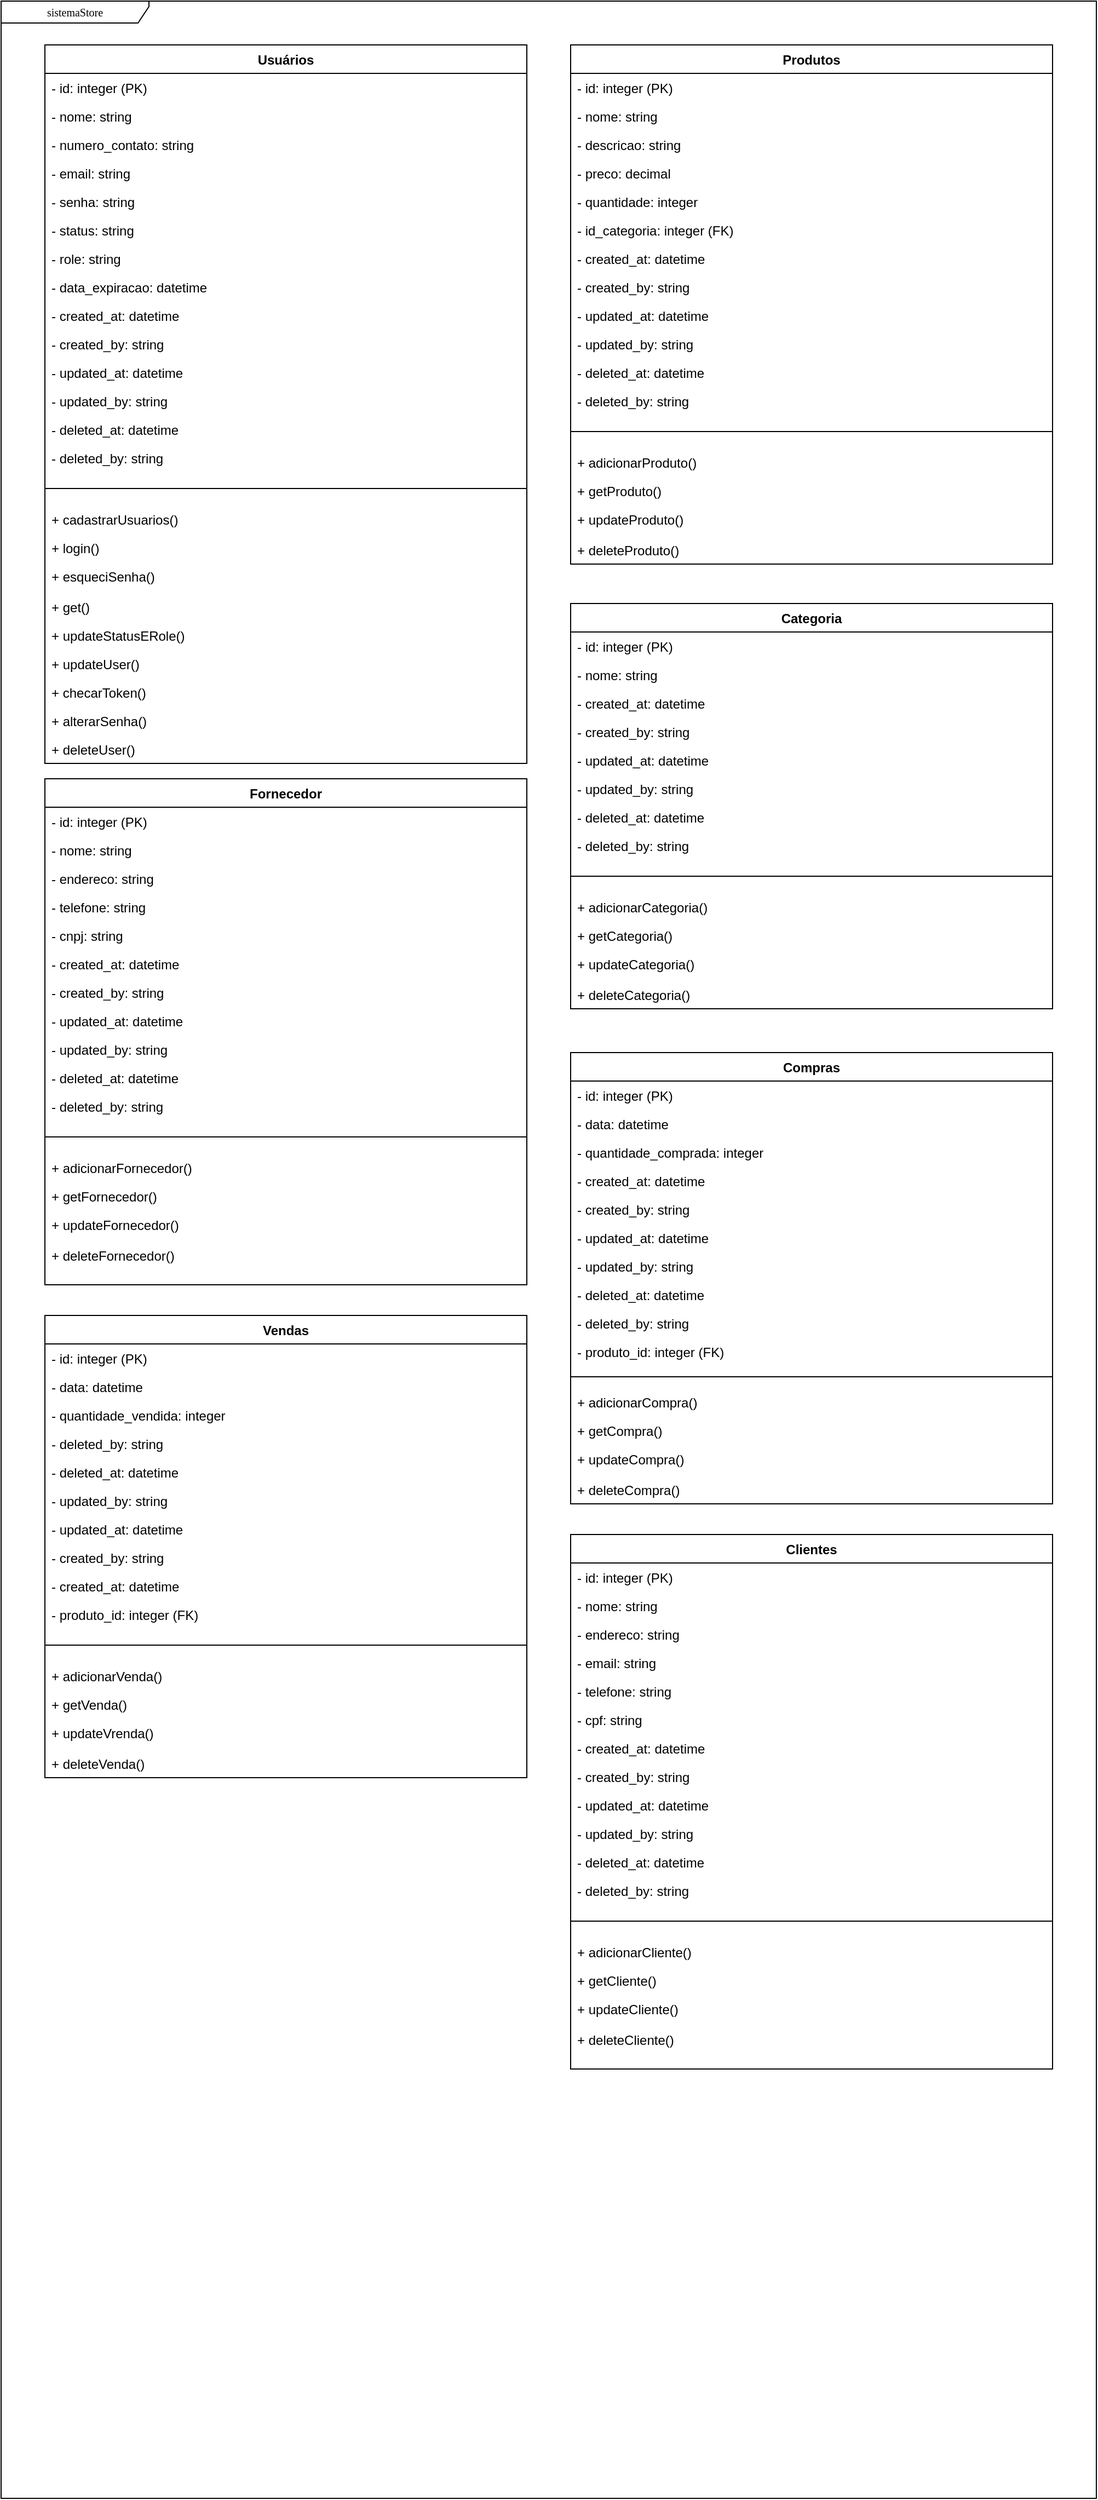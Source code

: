 <mxfile version="21.6.6" type="github">
  <diagram name="Page-1" id="e7e014a7-5840-1c2e-5031-d8a46d1fe8dd">
    <mxGraphModel dx="1035" dy="1395" grid="1" gridSize="10" guides="1" tooltips="1" connect="1" arrows="1" fold="1" page="1" pageScale="1" pageWidth="1169" pageHeight="826" background="none" math="0" shadow="0">
      <root>
        <mxCell id="0" />
        <mxCell id="1" parent="0" />
        <mxCell id="iTRQFy2choHZ9Wb9lK1U-41" value="sistemaStore" style="shape=umlFrame;whiteSpace=wrap;html=1;rounded=0;shadow=0;comic=0;labelBackgroundColor=none;strokeWidth=1;fontFamily=Verdana;fontSize=10;align=center;width=135;height=20;" parent="1" vertex="1">
          <mxGeometry x="80" y="-480" width="1000" height="2280" as="geometry" />
        </mxCell>
        <mxCell id="iTRQFy2choHZ9Wb9lK1U-77" value="Categoria" style="swimlane;fontStyle=1;align=center;verticalAlign=top;childLayout=stackLayout;horizontal=1;startSize=26;horizontalStack=0;resizeParent=1;resizeParentMax=0;resizeLast=0;collapsible=1;marginBottom=0;whiteSpace=wrap;html=1;" parent="1" vertex="1">
          <mxGeometry x="600" y="70" width="440" height="370" as="geometry" />
        </mxCell>
        <mxCell id="iTRQFy2choHZ9Wb9lK1U-78" value="- id: integer (PK)" style="text;html=1;strokeColor=none;fillColor=none;align=left;verticalAlign=top;spacingLeft=4;spacingRight=4;whiteSpace=wrap;overflow=hidden;rotatable=0;points=[[0,0.5],[1,0.5]];portConstraint=eastwest;" parent="iTRQFy2choHZ9Wb9lK1U-77" vertex="1">
          <mxGeometry y="26" width="440" height="26" as="geometry" />
        </mxCell>
        <mxCell id="iTRQFy2choHZ9Wb9lK1U-79" value="-&amp;nbsp;nome: string" style="text;html=1;strokeColor=none;fillColor=none;align=left;verticalAlign=top;spacingLeft=4;spacingRight=4;whiteSpace=wrap;overflow=hidden;rotatable=0;points=[[0,0.5],[1,0.5]];portConstraint=eastwest;" parent="iTRQFy2choHZ9Wb9lK1U-77" vertex="1">
          <mxGeometry y="52" width="440" height="26" as="geometry" />
        </mxCell>
        <mxCell id="iTRQFy2choHZ9Wb9lK1U-80" value="-&amp;nbsp;created_at: datetime" style="text;html=1;strokeColor=none;fillColor=none;align=left;verticalAlign=top;spacingLeft=4;spacingRight=4;whiteSpace=wrap;overflow=hidden;rotatable=0;points=[[0,0.5],[1,0.5]];portConstraint=eastwest;" parent="iTRQFy2choHZ9Wb9lK1U-77" vertex="1">
          <mxGeometry y="78" width="440" height="26" as="geometry" />
        </mxCell>
        <mxCell id="iTRQFy2choHZ9Wb9lK1U-81" value="-&amp;nbsp;created_by: string" style="text;html=1;strokeColor=none;fillColor=none;align=left;verticalAlign=top;spacingLeft=4;spacingRight=4;whiteSpace=wrap;overflow=hidden;rotatable=0;points=[[0,0.5],[1,0.5]];portConstraint=eastwest;" parent="iTRQFy2choHZ9Wb9lK1U-77" vertex="1">
          <mxGeometry y="104" width="440" height="26" as="geometry" />
        </mxCell>
        <mxCell id="iTRQFy2choHZ9Wb9lK1U-82" value="-&amp;nbsp;updated_at: datetime" style="text;html=1;strokeColor=none;fillColor=none;align=left;verticalAlign=top;spacingLeft=4;spacingRight=4;whiteSpace=wrap;overflow=hidden;rotatable=0;points=[[0,0.5],[1,0.5]];portConstraint=eastwest;" parent="iTRQFy2choHZ9Wb9lK1U-77" vertex="1">
          <mxGeometry y="130" width="440" height="26" as="geometry" />
        </mxCell>
        <mxCell id="iTRQFy2choHZ9Wb9lK1U-83" value="-&amp;nbsp;updated_by: string" style="text;html=1;strokeColor=none;fillColor=none;align=left;verticalAlign=top;spacingLeft=4;spacingRight=4;whiteSpace=wrap;overflow=hidden;rotatable=0;points=[[0,0.5],[1,0.5]];portConstraint=eastwest;" parent="iTRQFy2choHZ9Wb9lK1U-77" vertex="1">
          <mxGeometry y="156" width="440" height="26" as="geometry" />
        </mxCell>
        <mxCell id="iTRQFy2choHZ9Wb9lK1U-84" value="-&amp;nbsp;deleted_at: datetime" style="text;html=1;strokeColor=none;fillColor=none;align=left;verticalAlign=top;spacingLeft=4;spacingRight=4;whiteSpace=wrap;overflow=hidden;rotatable=0;points=[[0,0.5],[1,0.5]];portConstraint=eastwest;" parent="iTRQFy2choHZ9Wb9lK1U-77" vertex="1">
          <mxGeometry y="182" width="440" height="26" as="geometry" />
        </mxCell>
        <mxCell id="iTRQFy2choHZ9Wb9lK1U-85" value="-&amp;nbsp;deleted_by: string" style="text;html=1;strokeColor=none;fillColor=none;align=left;verticalAlign=top;spacingLeft=4;spacingRight=4;whiteSpace=wrap;overflow=hidden;rotatable=0;points=[[0,0.5],[1,0.5]];portConstraint=eastwest;" parent="iTRQFy2choHZ9Wb9lK1U-77" vertex="1">
          <mxGeometry y="208" width="440" height="26" as="geometry" />
        </mxCell>
        <mxCell id="iTRQFy2choHZ9Wb9lK1U-87" value="" style="line;strokeWidth=1;fillColor=none;align=left;verticalAlign=middle;spacingTop=-1;spacingLeft=3;spacingRight=3;rotatable=0;labelPosition=right;points=[];portConstraint=eastwest;strokeColor=inherit;" parent="iTRQFy2choHZ9Wb9lK1U-77" vertex="1">
          <mxGeometry y="234" width="440" height="30" as="geometry" />
        </mxCell>
        <mxCell id="iTRQFy2choHZ9Wb9lK1U-89" value="+ adicionarCategoria()" style="text;html=1;strokeColor=none;fillColor=none;align=left;verticalAlign=top;spacingLeft=4;spacingRight=4;whiteSpace=wrap;overflow=hidden;rotatable=0;points=[[0,0.5],[1,0.5]];portConstraint=eastwest;" parent="iTRQFy2choHZ9Wb9lK1U-77" vertex="1">
          <mxGeometry y="264" width="440" height="26" as="geometry" />
        </mxCell>
        <mxCell id="iTRQFy2choHZ9Wb9lK1U-90" value="+ getCategoria()" style="text;html=1;strokeColor=none;fillColor=none;align=left;verticalAlign=top;spacingLeft=4;spacingRight=4;whiteSpace=wrap;overflow=hidden;rotatable=0;points=[[0,0.5],[1,0.5]];portConstraint=eastwest;" parent="iTRQFy2choHZ9Wb9lK1U-77" vertex="1">
          <mxGeometry y="290" width="440" height="26" as="geometry" />
        </mxCell>
        <mxCell id="iTRQFy2choHZ9Wb9lK1U-91" value="+ updateCategoria()" style="text;html=1;strokeColor=none;fillColor=none;align=left;verticalAlign=top;spacingLeft=4;spacingRight=4;whiteSpace=wrap;overflow=hidden;rotatable=0;points=[[0,0.5],[1,0.5]];portConstraint=eastwest;" parent="iTRQFy2choHZ9Wb9lK1U-77" vertex="1">
          <mxGeometry y="316" width="440" height="28" as="geometry" />
        </mxCell>
        <mxCell id="iTRQFy2choHZ9Wb9lK1U-92" value="+ deleteCategoria()" style="text;html=1;strokeColor=none;fillColor=none;align=left;verticalAlign=top;spacingLeft=4;spacingRight=4;whiteSpace=wrap;overflow=hidden;rotatable=0;points=[[0,0.5],[1,0.5]];portConstraint=eastwest;" parent="iTRQFy2choHZ9Wb9lK1U-77" vertex="1">
          <mxGeometry y="344" width="440" height="26" as="geometry" />
        </mxCell>
        <mxCell id="iTRQFy2choHZ9Wb9lK1U-140" value="Produtos" style="swimlane;fontStyle=1;align=center;verticalAlign=top;childLayout=stackLayout;horizontal=1;startSize=26;horizontalStack=0;resizeParent=1;resizeParentMax=0;resizeLast=0;collapsible=1;marginBottom=0;whiteSpace=wrap;html=1;" parent="1" vertex="1">
          <mxGeometry x="600" y="-440" width="440" height="474" as="geometry" />
        </mxCell>
        <mxCell id="iTRQFy2choHZ9Wb9lK1U-141" value="- id: integer (PK)" style="text;html=1;strokeColor=none;fillColor=none;align=left;verticalAlign=top;spacingLeft=4;spacingRight=4;whiteSpace=wrap;overflow=hidden;rotatable=0;points=[[0,0.5],[1,0.5]];portConstraint=eastwest;" parent="iTRQFy2choHZ9Wb9lK1U-140" vertex="1">
          <mxGeometry y="26" width="440" height="26" as="geometry" />
        </mxCell>
        <mxCell id="iTRQFy2choHZ9Wb9lK1U-142" value="-&amp;nbsp;nome: string" style="text;html=1;strokeColor=none;fillColor=none;align=left;verticalAlign=top;spacingLeft=4;spacingRight=4;whiteSpace=wrap;overflow=hidden;rotatable=0;points=[[0,0.5],[1,0.5]];portConstraint=eastwest;" parent="iTRQFy2choHZ9Wb9lK1U-140" vertex="1">
          <mxGeometry y="52" width="440" height="26" as="geometry" />
        </mxCell>
        <mxCell id="iTRQFy2choHZ9Wb9lK1U-154" value="- descricao: string" style="text;html=1;strokeColor=none;fillColor=none;align=left;verticalAlign=top;spacingLeft=4;spacingRight=4;whiteSpace=wrap;overflow=hidden;rotatable=0;points=[[0,0.5],[1,0.5]];portConstraint=eastwest;" parent="iTRQFy2choHZ9Wb9lK1U-140" vertex="1">
          <mxGeometry y="78" width="440" height="26" as="geometry" />
        </mxCell>
        <mxCell id="iTRQFy2choHZ9Wb9lK1U-155" value="- preco: decimal" style="text;html=1;strokeColor=none;fillColor=none;align=left;verticalAlign=top;spacingLeft=4;spacingRight=4;whiteSpace=wrap;overflow=hidden;rotatable=0;points=[[0,0.5],[1,0.5]];portConstraint=eastwest;" parent="iTRQFy2choHZ9Wb9lK1U-140" vertex="1">
          <mxGeometry y="104" width="440" height="26" as="geometry" />
        </mxCell>
        <mxCell id="iTRQFy2choHZ9Wb9lK1U-157" value="- quantidade: integer" style="text;html=1;strokeColor=none;fillColor=none;align=left;verticalAlign=top;spacingLeft=4;spacingRight=4;whiteSpace=wrap;overflow=hidden;rotatable=0;points=[[0,0.5],[1,0.5]];portConstraint=eastwest;" parent="iTRQFy2choHZ9Wb9lK1U-140" vertex="1">
          <mxGeometry y="130" width="440" height="26" as="geometry" />
        </mxCell>
        <mxCell id="iTRQFy2choHZ9Wb9lK1U-156" value="- id_categoria: integer (FK)" style="text;html=1;strokeColor=none;fillColor=none;align=left;verticalAlign=top;spacingLeft=4;spacingRight=4;whiteSpace=wrap;overflow=hidden;rotatable=0;points=[[0,0.5],[1,0.5]];portConstraint=eastwest;" parent="iTRQFy2choHZ9Wb9lK1U-140" vertex="1">
          <mxGeometry y="156" width="440" height="26" as="geometry" />
        </mxCell>
        <mxCell id="iTRQFy2choHZ9Wb9lK1U-143" value="-&amp;nbsp;created_at: datetime" style="text;html=1;strokeColor=none;fillColor=none;align=left;verticalAlign=top;spacingLeft=4;spacingRight=4;whiteSpace=wrap;overflow=hidden;rotatable=0;points=[[0,0.5],[1,0.5]];portConstraint=eastwest;" parent="iTRQFy2choHZ9Wb9lK1U-140" vertex="1">
          <mxGeometry y="182" width="440" height="26" as="geometry" />
        </mxCell>
        <mxCell id="iTRQFy2choHZ9Wb9lK1U-144" value="-&amp;nbsp;created_by: string" style="text;html=1;strokeColor=none;fillColor=none;align=left;verticalAlign=top;spacingLeft=4;spacingRight=4;whiteSpace=wrap;overflow=hidden;rotatable=0;points=[[0,0.5],[1,0.5]];portConstraint=eastwest;" parent="iTRQFy2choHZ9Wb9lK1U-140" vertex="1">
          <mxGeometry y="208" width="440" height="26" as="geometry" />
        </mxCell>
        <mxCell id="iTRQFy2choHZ9Wb9lK1U-145" value="-&amp;nbsp;updated_at: datetime" style="text;html=1;strokeColor=none;fillColor=none;align=left;verticalAlign=top;spacingLeft=4;spacingRight=4;whiteSpace=wrap;overflow=hidden;rotatable=0;points=[[0,0.5],[1,0.5]];portConstraint=eastwest;" parent="iTRQFy2choHZ9Wb9lK1U-140" vertex="1">
          <mxGeometry y="234" width="440" height="26" as="geometry" />
        </mxCell>
        <mxCell id="iTRQFy2choHZ9Wb9lK1U-146" value="-&amp;nbsp;updated_by: string" style="text;html=1;strokeColor=none;fillColor=none;align=left;verticalAlign=top;spacingLeft=4;spacingRight=4;whiteSpace=wrap;overflow=hidden;rotatable=0;points=[[0,0.5],[1,0.5]];portConstraint=eastwest;" parent="iTRQFy2choHZ9Wb9lK1U-140" vertex="1">
          <mxGeometry y="260" width="440" height="26" as="geometry" />
        </mxCell>
        <mxCell id="iTRQFy2choHZ9Wb9lK1U-147" value="-&amp;nbsp;deleted_at: datetime" style="text;html=1;strokeColor=none;fillColor=none;align=left;verticalAlign=top;spacingLeft=4;spacingRight=4;whiteSpace=wrap;overflow=hidden;rotatable=0;points=[[0,0.5],[1,0.5]];portConstraint=eastwest;" parent="iTRQFy2choHZ9Wb9lK1U-140" vertex="1">
          <mxGeometry y="286" width="440" height="26" as="geometry" />
        </mxCell>
        <mxCell id="iTRQFy2choHZ9Wb9lK1U-148" value="-&amp;nbsp;deleted_by: string" style="text;html=1;strokeColor=none;fillColor=none;align=left;verticalAlign=top;spacingLeft=4;spacingRight=4;whiteSpace=wrap;overflow=hidden;rotatable=0;points=[[0,0.5],[1,0.5]];portConstraint=eastwest;" parent="iTRQFy2choHZ9Wb9lK1U-140" vertex="1">
          <mxGeometry y="312" width="440" height="26" as="geometry" />
        </mxCell>
        <mxCell id="iTRQFy2choHZ9Wb9lK1U-149" value="" style="line;strokeWidth=1;fillColor=none;align=left;verticalAlign=middle;spacingTop=-1;spacingLeft=3;spacingRight=3;rotatable=0;labelPosition=right;points=[];portConstraint=eastwest;strokeColor=inherit;" parent="iTRQFy2choHZ9Wb9lK1U-140" vertex="1">
          <mxGeometry y="338" width="440" height="30" as="geometry" />
        </mxCell>
        <mxCell id="iTRQFy2choHZ9Wb9lK1U-150" value="+ adicionarProduto()" style="text;html=1;strokeColor=none;fillColor=none;align=left;verticalAlign=top;spacingLeft=4;spacingRight=4;whiteSpace=wrap;overflow=hidden;rotatable=0;points=[[0,0.5],[1,0.5]];portConstraint=eastwest;" parent="iTRQFy2choHZ9Wb9lK1U-140" vertex="1">
          <mxGeometry y="368" width="440" height="26" as="geometry" />
        </mxCell>
        <mxCell id="iTRQFy2choHZ9Wb9lK1U-151" value="+ getProduto()" style="text;html=1;strokeColor=none;fillColor=none;align=left;verticalAlign=top;spacingLeft=4;spacingRight=4;whiteSpace=wrap;overflow=hidden;rotatable=0;points=[[0,0.5],[1,0.5]];portConstraint=eastwest;" parent="iTRQFy2choHZ9Wb9lK1U-140" vertex="1">
          <mxGeometry y="394" width="440" height="26" as="geometry" />
        </mxCell>
        <mxCell id="iTRQFy2choHZ9Wb9lK1U-152" value="+ updateProduto()" style="text;html=1;strokeColor=none;fillColor=none;align=left;verticalAlign=top;spacingLeft=4;spacingRight=4;whiteSpace=wrap;overflow=hidden;rotatable=0;points=[[0,0.5],[1,0.5]];portConstraint=eastwest;" parent="iTRQFy2choHZ9Wb9lK1U-140" vertex="1">
          <mxGeometry y="420" width="440" height="28" as="geometry" />
        </mxCell>
        <mxCell id="iTRQFy2choHZ9Wb9lK1U-153" value="+ deleteProduto()" style="text;html=1;strokeColor=none;fillColor=none;align=left;verticalAlign=top;spacingLeft=4;spacingRight=4;whiteSpace=wrap;overflow=hidden;rotatable=0;points=[[0,0.5],[1,0.5]];portConstraint=eastwest;" parent="iTRQFy2choHZ9Wb9lK1U-140" vertex="1">
          <mxGeometry y="448" width="440" height="26" as="geometry" />
        </mxCell>
        <mxCell id="iTRQFy2choHZ9Wb9lK1U-158" value="Usuários" style="swimlane;fontStyle=1;align=center;verticalAlign=top;childLayout=stackLayout;horizontal=1;startSize=26;horizontalStack=0;resizeParent=1;resizeParentMax=0;resizeLast=0;collapsible=1;marginBottom=0;whiteSpace=wrap;html=1;" parent="1" vertex="1">
          <mxGeometry x="120" y="-440" width="440" height="656" as="geometry" />
        </mxCell>
        <mxCell id="iTRQFy2choHZ9Wb9lK1U-159" value="- id: integer (PK)" style="text;html=1;strokeColor=none;fillColor=none;align=left;verticalAlign=top;spacingLeft=4;spacingRight=4;whiteSpace=wrap;overflow=hidden;rotatable=0;points=[[0,0.5],[1,0.5]];portConstraint=eastwest;" parent="iTRQFy2choHZ9Wb9lK1U-158" vertex="1">
          <mxGeometry y="26" width="440" height="26" as="geometry" />
        </mxCell>
        <mxCell id="iTRQFy2choHZ9Wb9lK1U-160" value="-&amp;nbsp;nome: string" style="text;html=1;strokeColor=none;fillColor=none;align=left;verticalAlign=top;spacingLeft=4;spacingRight=4;whiteSpace=wrap;overflow=hidden;rotatable=0;points=[[0,0.5],[1,0.5]];portConstraint=eastwest;" parent="iTRQFy2choHZ9Wb9lK1U-158" vertex="1">
          <mxGeometry y="52" width="440" height="26" as="geometry" />
        </mxCell>
        <mxCell id="iTRQFy2choHZ9Wb9lK1U-161" value="-&amp;nbsp;numero_contato&lt;span style=&quot;background-color: initial;&quot;&gt;: string&lt;/span&gt;" style="text;html=1;strokeColor=none;fillColor=none;align=left;verticalAlign=top;spacingLeft=4;spacingRight=4;whiteSpace=wrap;overflow=hidden;rotatable=0;points=[[0,0.5],[1,0.5]];portConstraint=eastwest;" parent="iTRQFy2choHZ9Wb9lK1U-158" vertex="1">
          <mxGeometry y="78" width="440" height="26" as="geometry" />
        </mxCell>
        <mxCell id="iTRQFy2choHZ9Wb9lK1U-163" value="-&amp;nbsp;email&lt;span style=&quot;background-color: initial;&quot;&gt;: string&lt;/span&gt;" style="text;html=1;strokeColor=none;fillColor=none;align=left;verticalAlign=top;spacingLeft=4;spacingRight=4;whiteSpace=wrap;overflow=hidden;rotatable=0;points=[[0,0.5],[1,0.5]];portConstraint=eastwest;" parent="iTRQFy2choHZ9Wb9lK1U-158" vertex="1">
          <mxGeometry y="104" width="440" height="26" as="geometry" />
        </mxCell>
        <mxCell id="iTRQFy2choHZ9Wb9lK1U-164" value="-&amp;nbsp;senha&lt;span style=&quot;background-color: initial;&quot;&gt;: string&lt;/span&gt;" style="text;html=1;strokeColor=none;fillColor=none;align=left;verticalAlign=top;spacingLeft=4;spacingRight=4;whiteSpace=wrap;overflow=hidden;rotatable=0;points=[[0,0.5],[1,0.5]];portConstraint=eastwest;" parent="iTRQFy2choHZ9Wb9lK1U-158" vertex="1">
          <mxGeometry y="130" width="440" height="26" as="geometry" />
        </mxCell>
        <mxCell id="iTRQFy2choHZ9Wb9lK1U-176" value="-&amp;nbsp;status&lt;span style=&quot;background-color: initial;&quot;&gt;: string&lt;/span&gt;" style="text;html=1;strokeColor=none;fillColor=none;align=left;verticalAlign=top;spacingLeft=4;spacingRight=4;whiteSpace=wrap;overflow=hidden;rotatable=0;points=[[0,0.5],[1,0.5]];portConstraint=eastwest;" parent="iTRQFy2choHZ9Wb9lK1U-158" vertex="1">
          <mxGeometry y="156" width="440" height="26" as="geometry" />
        </mxCell>
        <mxCell id="iTRQFy2choHZ9Wb9lK1U-177" value="- role&lt;span style=&quot;background-color: initial;&quot;&gt;: string&lt;/span&gt;" style="text;html=1;strokeColor=none;fillColor=none;align=left;verticalAlign=top;spacingLeft=4;spacingRight=4;whiteSpace=wrap;overflow=hidden;rotatable=0;points=[[0,0.5],[1,0.5]];portConstraint=eastwest;" parent="iTRQFy2choHZ9Wb9lK1U-158" vertex="1">
          <mxGeometry y="182" width="440" height="26" as="geometry" />
        </mxCell>
        <mxCell id="iTRQFy2choHZ9Wb9lK1U-178" value="- data_expiracao&lt;span style=&quot;background-color: initial;&quot;&gt;: datetime&lt;/span&gt;" style="text;html=1;strokeColor=none;fillColor=none;align=left;verticalAlign=top;spacingLeft=4;spacingRight=4;whiteSpace=wrap;overflow=hidden;rotatable=0;points=[[0,0.5],[1,0.5]];portConstraint=eastwest;" parent="iTRQFy2choHZ9Wb9lK1U-158" vertex="1">
          <mxGeometry y="208" width="440" height="26" as="geometry" />
        </mxCell>
        <mxCell id="iTRQFy2choHZ9Wb9lK1U-165" value="-&amp;nbsp;created_at: datetime" style="text;html=1;strokeColor=none;fillColor=none;align=left;verticalAlign=top;spacingLeft=4;spacingRight=4;whiteSpace=wrap;overflow=hidden;rotatable=0;points=[[0,0.5],[1,0.5]];portConstraint=eastwest;" parent="iTRQFy2choHZ9Wb9lK1U-158" vertex="1">
          <mxGeometry y="234" width="440" height="26" as="geometry" />
        </mxCell>
        <mxCell id="iTRQFy2choHZ9Wb9lK1U-166" value="-&amp;nbsp;created_by: string" style="text;html=1;strokeColor=none;fillColor=none;align=left;verticalAlign=top;spacingLeft=4;spacingRight=4;whiteSpace=wrap;overflow=hidden;rotatable=0;points=[[0,0.5],[1,0.5]];portConstraint=eastwest;" parent="iTRQFy2choHZ9Wb9lK1U-158" vertex="1">
          <mxGeometry y="260" width="440" height="26" as="geometry" />
        </mxCell>
        <mxCell id="iTRQFy2choHZ9Wb9lK1U-167" value="-&amp;nbsp;updated_at: datetime" style="text;html=1;strokeColor=none;fillColor=none;align=left;verticalAlign=top;spacingLeft=4;spacingRight=4;whiteSpace=wrap;overflow=hidden;rotatable=0;points=[[0,0.5],[1,0.5]];portConstraint=eastwest;" parent="iTRQFy2choHZ9Wb9lK1U-158" vertex="1">
          <mxGeometry y="286" width="440" height="26" as="geometry" />
        </mxCell>
        <mxCell id="iTRQFy2choHZ9Wb9lK1U-168" value="-&amp;nbsp;updated_by: string" style="text;html=1;strokeColor=none;fillColor=none;align=left;verticalAlign=top;spacingLeft=4;spacingRight=4;whiteSpace=wrap;overflow=hidden;rotatable=0;points=[[0,0.5],[1,0.5]];portConstraint=eastwest;" parent="iTRQFy2choHZ9Wb9lK1U-158" vertex="1">
          <mxGeometry y="312" width="440" height="26" as="geometry" />
        </mxCell>
        <mxCell id="iTRQFy2choHZ9Wb9lK1U-169" value="-&amp;nbsp;deleted_at: datetime" style="text;html=1;strokeColor=none;fillColor=none;align=left;verticalAlign=top;spacingLeft=4;spacingRight=4;whiteSpace=wrap;overflow=hidden;rotatable=0;points=[[0,0.5],[1,0.5]];portConstraint=eastwest;" parent="iTRQFy2choHZ9Wb9lK1U-158" vertex="1">
          <mxGeometry y="338" width="440" height="26" as="geometry" />
        </mxCell>
        <mxCell id="iTRQFy2choHZ9Wb9lK1U-170" value="-&amp;nbsp;deleted_by: string" style="text;html=1;strokeColor=none;fillColor=none;align=left;verticalAlign=top;spacingLeft=4;spacingRight=4;whiteSpace=wrap;overflow=hidden;rotatable=0;points=[[0,0.5],[1,0.5]];portConstraint=eastwest;" parent="iTRQFy2choHZ9Wb9lK1U-158" vertex="1">
          <mxGeometry y="364" width="440" height="26" as="geometry" />
        </mxCell>
        <mxCell id="iTRQFy2choHZ9Wb9lK1U-171" value="" style="line;strokeWidth=1;fillColor=none;align=left;verticalAlign=middle;spacingTop=-1;spacingLeft=3;spacingRight=3;rotatable=0;labelPosition=right;points=[];portConstraint=eastwest;strokeColor=inherit;" parent="iTRQFy2choHZ9Wb9lK1U-158" vertex="1">
          <mxGeometry y="390" width="440" height="30" as="geometry" />
        </mxCell>
        <mxCell id="iTRQFy2choHZ9Wb9lK1U-172" value="+&amp;nbsp;cadastrarUsuarios&lt;span style=&quot;background-color: initial;&quot;&gt;()&lt;/span&gt;" style="text;html=1;strokeColor=none;fillColor=none;align=left;verticalAlign=top;spacingLeft=4;spacingRight=4;whiteSpace=wrap;overflow=hidden;rotatable=0;points=[[0,0.5],[1,0.5]];portConstraint=eastwest;" parent="iTRQFy2choHZ9Wb9lK1U-158" vertex="1">
          <mxGeometry y="420" width="440" height="26" as="geometry" />
        </mxCell>
        <mxCell id="iTRQFy2choHZ9Wb9lK1U-173" value="+&amp;nbsp;login&lt;span style=&quot;background-color: initial;&quot;&gt;()&lt;/span&gt;" style="text;html=1;strokeColor=none;fillColor=none;align=left;verticalAlign=top;spacingLeft=4;spacingRight=4;whiteSpace=wrap;overflow=hidden;rotatable=0;points=[[0,0.5],[1,0.5]];portConstraint=eastwest;" parent="iTRQFy2choHZ9Wb9lK1U-158" vertex="1">
          <mxGeometry y="446" width="440" height="26" as="geometry" />
        </mxCell>
        <mxCell id="iTRQFy2choHZ9Wb9lK1U-174" value="+&amp;nbsp;esqueciSenha&lt;span style=&quot;background-color: initial;&quot;&gt;()&lt;/span&gt;" style="text;html=1;strokeColor=none;fillColor=none;align=left;verticalAlign=top;spacingLeft=4;spacingRight=4;whiteSpace=wrap;overflow=hidden;rotatable=0;points=[[0,0.5],[1,0.5]];portConstraint=eastwest;" parent="iTRQFy2choHZ9Wb9lK1U-158" vertex="1">
          <mxGeometry y="472" width="440" height="28" as="geometry" />
        </mxCell>
        <mxCell id="iTRQFy2choHZ9Wb9lK1U-180" value="+&amp;nbsp;get&lt;span style=&quot;background-color: initial;&quot;&gt;()&lt;/span&gt;" style="text;html=1;strokeColor=none;fillColor=none;align=left;verticalAlign=top;spacingLeft=4;spacingRight=4;whiteSpace=wrap;overflow=hidden;rotatable=0;points=[[0,0.5],[1,0.5]];portConstraint=eastwest;" parent="iTRQFy2choHZ9Wb9lK1U-158" vertex="1">
          <mxGeometry y="500" width="440" height="26" as="geometry" />
        </mxCell>
        <mxCell id="iTRQFy2choHZ9Wb9lK1U-181" value="+&amp;nbsp;updateStatusERole&lt;span style=&quot;background-color: initial;&quot;&gt;()&lt;/span&gt;" style="text;html=1;strokeColor=none;fillColor=none;align=left;verticalAlign=top;spacingLeft=4;spacingRight=4;whiteSpace=wrap;overflow=hidden;rotatable=0;points=[[0,0.5],[1,0.5]];portConstraint=eastwest;" parent="iTRQFy2choHZ9Wb9lK1U-158" vertex="1">
          <mxGeometry y="526" width="440" height="26" as="geometry" />
        </mxCell>
        <mxCell id="iTRQFy2choHZ9Wb9lK1U-182" value="+&amp;nbsp;updateUser&lt;span style=&quot;background-color: initial;&quot;&gt;()&lt;/span&gt;" style="text;html=1;strokeColor=none;fillColor=none;align=left;verticalAlign=top;spacingLeft=4;spacingRight=4;whiteSpace=wrap;overflow=hidden;rotatable=0;points=[[0,0.5],[1,0.5]];portConstraint=eastwest;" parent="iTRQFy2choHZ9Wb9lK1U-158" vertex="1">
          <mxGeometry y="552" width="440" height="26" as="geometry" />
        </mxCell>
        <mxCell id="iTRQFy2choHZ9Wb9lK1U-183" value="+&amp;nbsp;checarToken&lt;span style=&quot;background-color: initial;&quot;&gt;()&lt;/span&gt;" style="text;html=1;strokeColor=none;fillColor=none;align=left;verticalAlign=top;spacingLeft=4;spacingRight=4;whiteSpace=wrap;overflow=hidden;rotatable=0;points=[[0,0.5],[1,0.5]];portConstraint=eastwest;" parent="iTRQFy2choHZ9Wb9lK1U-158" vertex="1">
          <mxGeometry y="578" width="440" height="26" as="geometry" />
        </mxCell>
        <mxCell id="iTRQFy2choHZ9Wb9lK1U-179" value="+&amp;nbsp;alterarSenha&lt;span style=&quot;background-color: initial;&quot;&gt;()&lt;/span&gt;" style="text;html=1;strokeColor=none;fillColor=none;align=left;verticalAlign=top;spacingLeft=4;spacingRight=4;whiteSpace=wrap;overflow=hidden;rotatable=0;points=[[0,0.5],[1,0.5]];portConstraint=eastwest;" parent="iTRQFy2choHZ9Wb9lK1U-158" vertex="1">
          <mxGeometry y="604" width="440" height="26" as="geometry" />
        </mxCell>
        <mxCell id="iTRQFy2choHZ9Wb9lK1U-175" value="+&amp;nbsp;deleteUser&lt;span style=&quot;background-color: initial;&quot;&gt;()&lt;/span&gt;" style="text;html=1;strokeColor=none;fillColor=none;align=left;verticalAlign=top;spacingLeft=4;spacingRight=4;whiteSpace=wrap;overflow=hidden;rotatable=0;points=[[0,0.5],[1,0.5]];portConstraint=eastwest;" parent="iTRQFy2choHZ9Wb9lK1U-158" vertex="1">
          <mxGeometry y="630" width="440" height="26" as="geometry" />
        </mxCell>
        <mxCell id="iTRQFy2choHZ9Wb9lK1U-187" value="Fornecedor" style="swimlane;fontStyle=1;align=center;verticalAlign=top;childLayout=stackLayout;horizontal=1;startSize=26;horizontalStack=0;resizeParent=1;resizeParentMax=0;resizeLast=0;collapsible=1;marginBottom=0;whiteSpace=wrap;html=1;" parent="1" vertex="1">
          <mxGeometry x="120" y="230" width="440" height="462" as="geometry" />
        </mxCell>
        <mxCell id="iTRQFy2choHZ9Wb9lK1U-188" value="- id: integer (PK)" style="text;html=1;strokeColor=none;fillColor=none;align=left;verticalAlign=top;spacingLeft=4;spacingRight=4;whiteSpace=wrap;overflow=hidden;rotatable=0;points=[[0,0.5],[1,0.5]];portConstraint=eastwest;" parent="iTRQFy2choHZ9Wb9lK1U-187" vertex="1">
          <mxGeometry y="26" width="440" height="26" as="geometry" />
        </mxCell>
        <mxCell id="iTRQFy2choHZ9Wb9lK1U-189" value="-&amp;nbsp;nome: string" style="text;html=1;strokeColor=none;fillColor=none;align=left;verticalAlign=top;spacingLeft=4;spacingRight=4;whiteSpace=wrap;overflow=hidden;rotatable=0;points=[[0,0.5],[1,0.5]];portConstraint=eastwest;" parent="iTRQFy2choHZ9Wb9lK1U-187" vertex="1">
          <mxGeometry y="52" width="440" height="26" as="geometry" />
        </mxCell>
        <mxCell id="iTRQFy2choHZ9Wb9lK1U-190" value="- endereco: string" style="text;html=1;strokeColor=none;fillColor=none;align=left;verticalAlign=top;spacingLeft=4;spacingRight=4;whiteSpace=wrap;overflow=hidden;rotatable=0;points=[[0,0.5],[1,0.5]];portConstraint=eastwest;" parent="iTRQFy2choHZ9Wb9lK1U-187" vertex="1">
          <mxGeometry y="78" width="440" height="26" as="geometry" />
        </mxCell>
        <mxCell id="iTRQFy2choHZ9Wb9lK1U-191" value="- telefone: string" style="text;html=1;strokeColor=none;fillColor=none;align=left;verticalAlign=top;spacingLeft=4;spacingRight=4;whiteSpace=wrap;overflow=hidden;rotatable=0;points=[[0,0.5],[1,0.5]];portConstraint=eastwest;" parent="iTRQFy2choHZ9Wb9lK1U-187" vertex="1">
          <mxGeometry y="104" width="440" height="26" as="geometry" />
        </mxCell>
        <mxCell id="EdBUyRJdfIxugsrmhWy8-1" value="- cnpj: string" style="text;html=1;strokeColor=none;fillColor=none;align=left;verticalAlign=top;spacingLeft=4;spacingRight=4;whiteSpace=wrap;overflow=hidden;rotatable=0;points=[[0,0.5],[1,0.5]];portConstraint=eastwest;" vertex="1" parent="iTRQFy2choHZ9Wb9lK1U-187">
          <mxGeometry y="130" width="440" height="26" as="geometry" />
        </mxCell>
        <mxCell id="iTRQFy2choHZ9Wb9lK1U-192" value="-&amp;nbsp;created_at: datetime" style="text;html=1;strokeColor=none;fillColor=none;align=left;verticalAlign=top;spacingLeft=4;spacingRight=4;whiteSpace=wrap;overflow=hidden;rotatable=0;points=[[0,0.5],[1,0.5]];portConstraint=eastwest;" parent="iTRQFy2choHZ9Wb9lK1U-187" vertex="1">
          <mxGeometry y="156" width="440" height="26" as="geometry" />
        </mxCell>
        <mxCell id="iTRQFy2choHZ9Wb9lK1U-193" value="-&amp;nbsp;created_by: string" style="text;html=1;strokeColor=none;fillColor=none;align=left;verticalAlign=top;spacingLeft=4;spacingRight=4;whiteSpace=wrap;overflow=hidden;rotatable=0;points=[[0,0.5],[1,0.5]];portConstraint=eastwest;" parent="iTRQFy2choHZ9Wb9lK1U-187" vertex="1">
          <mxGeometry y="182" width="440" height="26" as="geometry" />
        </mxCell>
        <mxCell id="iTRQFy2choHZ9Wb9lK1U-194" value="-&amp;nbsp;updated_at: datetime" style="text;html=1;strokeColor=none;fillColor=none;align=left;verticalAlign=top;spacingLeft=4;spacingRight=4;whiteSpace=wrap;overflow=hidden;rotatable=0;points=[[0,0.5],[1,0.5]];portConstraint=eastwest;" parent="iTRQFy2choHZ9Wb9lK1U-187" vertex="1">
          <mxGeometry y="208" width="440" height="26" as="geometry" />
        </mxCell>
        <mxCell id="iTRQFy2choHZ9Wb9lK1U-195" value="-&amp;nbsp;updated_by: string" style="text;html=1;strokeColor=none;fillColor=none;align=left;verticalAlign=top;spacingLeft=4;spacingRight=4;whiteSpace=wrap;overflow=hidden;rotatable=0;points=[[0,0.5],[1,0.5]];portConstraint=eastwest;" parent="iTRQFy2choHZ9Wb9lK1U-187" vertex="1">
          <mxGeometry y="234" width="440" height="26" as="geometry" />
        </mxCell>
        <mxCell id="iTRQFy2choHZ9Wb9lK1U-196" value="-&amp;nbsp;deleted_at: datetime" style="text;html=1;strokeColor=none;fillColor=none;align=left;verticalAlign=top;spacingLeft=4;spacingRight=4;whiteSpace=wrap;overflow=hidden;rotatable=0;points=[[0,0.5],[1,0.5]];portConstraint=eastwest;" parent="iTRQFy2choHZ9Wb9lK1U-187" vertex="1">
          <mxGeometry y="260" width="440" height="26" as="geometry" />
        </mxCell>
        <mxCell id="iTRQFy2choHZ9Wb9lK1U-197" value="-&amp;nbsp;deleted_by: string" style="text;html=1;strokeColor=none;fillColor=none;align=left;verticalAlign=top;spacingLeft=4;spacingRight=4;whiteSpace=wrap;overflow=hidden;rotatable=0;points=[[0,0.5],[1,0.5]];portConstraint=eastwest;" parent="iTRQFy2choHZ9Wb9lK1U-187" vertex="1">
          <mxGeometry y="286" width="440" height="26" as="geometry" />
        </mxCell>
        <mxCell id="iTRQFy2choHZ9Wb9lK1U-198" value="" style="line;strokeWidth=1;fillColor=none;align=left;verticalAlign=middle;spacingTop=-1;spacingLeft=3;spacingRight=3;rotatable=0;labelPosition=right;points=[];portConstraint=eastwest;strokeColor=inherit;" parent="iTRQFy2choHZ9Wb9lK1U-187" vertex="1">
          <mxGeometry y="312" width="440" height="30" as="geometry" />
        </mxCell>
        <mxCell id="iTRQFy2choHZ9Wb9lK1U-199" value="+ adicionarFornecedor()" style="text;html=1;strokeColor=none;fillColor=none;align=left;verticalAlign=top;spacingLeft=4;spacingRight=4;whiteSpace=wrap;overflow=hidden;rotatable=0;points=[[0,0.5],[1,0.5]];portConstraint=eastwest;" parent="iTRQFy2choHZ9Wb9lK1U-187" vertex="1">
          <mxGeometry y="342" width="440" height="26" as="geometry" />
        </mxCell>
        <mxCell id="iTRQFy2choHZ9Wb9lK1U-200" value="+ getFornecedor()" style="text;html=1;strokeColor=none;fillColor=none;align=left;verticalAlign=top;spacingLeft=4;spacingRight=4;whiteSpace=wrap;overflow=hidden;rotatable=0;points=[[0,0.5],[1,0.5]];portConstraint=eastwest;" parent="iTRQFy2choHZ9Wb9lK1U-187" vertex="1">
          <mxGeometry y="368" width="440" height="26" as="geometry" />
        </mxCell>
        <mxCell id="iTRQFy2choHZ9Wb9lK1U-201" value="+ updateFornecedor()" style="text;html=1;strokeColor=none;fillColor=none;align=left;verticalAlign=top;spacingLeft=4;spacingRight=4;whiteSpace=wrap;overflow=hidden;rotatable=0;points=[[0,0.5],[1,0.5]];portConstraint=eastwest;" parent="iTRQFy2choHZ9Wb9lK1U-187" vertex="1">
          <mxGeometry y="394" width="440" height="28" as="geometry" />
        </mxCell>
        <mxCell id="iTRQFy2choHZ9Wb9lK1U-202" value="+ deleteFornecedor()" style="text;html=1;strokeColor=none;fillColor=none;align=left;verticalAlign=top;spacingLeft=4;spacingRight=4;whiteSpace=wrap;overflow=hidden;rotatable=0;points=[[0,0.5],[1,0.5]];portConstraint=eastwest;" parent="iTRQFy2choHZ9Wb9lK1U-187" vertex="1">
          <mxGeometry y="422" width="440" height="40" as="geometry" />
        </mxCell>
        <mxCell id="iTRQFy2choHZ9Wb9lK1U-203" value="Compras" style="swimlane;fontStyle=1;align=center;verticalAlign=top;childLayout=stackLayout;horizontal=1;startSize=26;horizontalStack=0;resizeParent=1;resizeParentMax=0;resizeLast=0;collapsible=1;marginBottom=0;whiteSpace=wrap;html=1;" parent="1" vertex="1">
          <mxGeometry x="600" y="480" width="440" height="412" as="geometry" />
        </mxCell>
        <mxCell id="iTRQFy2choHZ9Wb9lK1U-204" value="- id: integer (PK)" style="text;html=1;strokeColor=none;fillColor=none;align=left;verticalAlign=top;spacingLeft=4;spacingRight=4;whiteSpace=wrap;overflow=hidden;rotatable=0;points=[[0,0.5],[1,0.5]];portConstraint=eastwest;" parent="iTRQFy2choHZ9Wb9lK1U-203" vertex="1">
          <mxGeometry y="26" width="440" height="26" as="geometry" />
        </mxCell>
        <mxCell id="iTRQFy2choHZ9Wb9lK1U-205" value="- data: datetime" style="text;html=1;strokeColor=none;fillColor=none;align=left;verticalAlign=top;spacingLeft=4;spacingRight=4;whiteSpace=wrap;overflow=hidden;rotatable=0;points=[[0,0.5],[1,0.5]];portConstraint=eastwest;" parent="iTRQFy2choHZ9Wb9lK1U-203" vertex="1">
          <mxGeometry y="52" width="440" height="26" as="geometry" />
        </mxCell>
        <mxCell id="iTRQFy2choHZ9Wb9lK1U-206" value="- quantidade_comprada: integer" style="text;html=1;strokeColor=none;fillColor=none;align=left;verticalAlign=top;spacingLeft=4;spacingRight=4;whiteSpace=wrap;overflow=hidden;rotatable=0;points=[[0,0.5],[1,0.5]];portConstraint=eastwest;" parent="iTRQFy2choHZ9Wb9lK1U-203" vertex="1">
          <mxGeometry y="78" width="440" height="26" as="geometry" />
        </mxCell>
        <mxCell id="EdBUyRJdfIxugsrmhWy8-20" value="-&amp;nbsp;created_at: datetime" style="text;html=1;strokeColor=none;fillColor=none;align=left;verticalAlign=top;spacingLeft=4;spacingRight=4;whiteSpace=wrap;overflow=hidden;rotatable=0;points=[[0,0.5],[1,0.5]];portConstraint=eastwest;" vertex="1" parent="iTRQFy2choHZ9Wb9lK1U-203">
          <mxGeometry y="104" width="440" height="26" as="geometry" />
        </mxCell>
        <mxCell id="EdBUyRJdfIxugsrmhWy8-18" value="-&amp;nbsp;created_by: string" style="text;html=1;strokeColor=none;fillColor=none;align=left;verticalAlign=top;spacingLeft=4;spacingRight=4;whiteSpace=wrap;overflow=hidden;rotatable=0;points=[[0,0.5],[1,0.5]];portConstraint=eastwest;" vertex="1" parent="iTRQFy2choHZ9Wb9lK1U-203">
          <mxGeometry y="130" width="440" height="26" as="geometry" />
        </mxCell>
        <mxCell id="EdBUyRJdfIxugsrmhWy8-19" value="-&amp;nbsp;updated_at: datetime" style="text;html=1;strokeColor=none;fillColor=none;align=left;verticalAlign=top;spacingLeft=4;spacingRight=4;whiteSpace=wrap;overflow=hidden;rotatable=0;points=[[0,0.5],[1,0.5]];portConstraint=eastwest;" vertex="1" parent="iTRQFy2choHZ9Wb9lK1U-203">
          <mxGeometry y="156" width="440" height="26" as="geometry" />
        </mxCell>
        <mxCell id="EdBUyRJdfIxugsrmhWy8-21" value="-&amp;nbsp;updated_by: string" style="text;html=1;strokeColor=none;fillColor=none;align=left;verticalAlign=top;spacingLeft=4;spacingRight=4;whiteSpace=wrap;overflow=hidden;rotatable=0;points=[[0,0.5],[1,0.5]];portConstraint=eastwest;" vertex="1" parent="iTRQFy2choHZ9Wb9lK1U-203">
          <mxGeometry y="182" width="440" height="26" as="geometry" />
        </mxCell>
        <mxCell id="EdBUyRJdfIxugsrmhWy8-22" value="-&amp;nbsp;deleted_at: datetime" style="text;html=1;strokeColor=none;fillColor=none;align=left;verticalAlign=top;spacingLeft=4;spacingRight=4;whiteSpace=wrap;overflow=hidden;rotatable=0;points=[[0,0.5],[1,0.5]];portConstraint=eastwest;" vertex="1" parent="iTRQFy2choHZ9Wb9lK1U-203">
          <mxGeometry y="208" width="440" height="26" as="geometry" />
        </mxCell>
        <mxCell id="EdBUyRJdfIxugsrmhWy8-23" value="-&amp;nbsp;deleted_by: string" style="text;html=1;strokeColor=none;fillColor=none;align=left;verticalAlign=top;spacingLeft=4;spacingRight=4;whiteSpace=wrap;overflow=hidden;rotatable=0;points=[[0,0.5],[1,0.5]];portConstraint=eastwest;" vertex="1" parent="iTRQFy2choHZ9Wb9lK1U-203">
          <mxGeometry y="234" width="440" height="26" as="geometry" />
        </mxCell>
        <mxCell id="EdBUyRJdfIxugsrmhWy8-24" value="- produto_id: integer (FK)" style="text;html=1;strokeColor=none;fillColor=none;align=left;verticalAlign=top;spacingLeft=4;spacingRight=4;whiteSpace=wrap;overflow=hidden;rotatable=0;points=[[0,0.5],[1,0.5]];portConstraint=eastwest;" vertex="1" parent="iTRQFy2choHZ9Wb9lK1U-203">
          <mxGeometry y="260" width="440" height="26" as="geometry" />
        </mxCell>
        <mxCell id="iTRQFy2choHZ9Wb9lK1U-214" value="" style="line;strokeWidth=1;fillColor=none;align=left;verticalAlign=middle;spacingTop=-1;spacingLeft=3;spacingRight=3;rotatable=0;labelPosition=right;points=[];portConstraint=eastwest;strokeColor=inherit;" parent="iTRQFy2choHZ9Wb9lK1U-203" vertex="1">
          <mxGeometry y="286" width="440" height="20" as="geometry" />
        </mxCell>
        <mxCell id="iTRQFy2choHZ9Wb9lK1U-215" value="+ adicionarCompra()" style="text;html=1;strokeColor=none;fillColor=none;align=left;verticalAlign=top;spacingLeft=4;spacingRight=4;whiteSpace=wrap;overflow=hidden;rotatable=0;points=[[0,0.5],[1,0.5]];portConstraint=eastwest;" parent="iTRQFy2choHZ9Wb9lK1U-203" vertex="1">
          <mxGeometry y="306" width="440" height="26" as="geometry" />
        </mxCell>
        <mxCell id="iTRQFy2choHZ9Wb9lK1U-216" value="+ getCompra()" style="text;html=1;strokeColor=none;fillColor=none;align=left;verticalAlign=top;spacingLeft=4;spacingRight=4;whiteSpace=wrap;overflow=hidden;rotatable=0;points=[[0,0.5],[1,0.5]];portConstraint=eastwest;" parent="iTRQFy2choHZ9Wb9lK1U-203" vertex="1">
          <mxGeometry y="332" width="440" height="26" as="geometry" />
        </mxCell>
        <mxCell id="iTRQFy2choHZ9Wb9lK1U-217" value="+ updateCompra()" style="text;html=1;strokeColor=none;fillColor=none;align=left;verticalAlign=top;spacingLeft=4;spacingRight=4;whiteSpace=wrap;overflow=hidden;rotatable=0;points=[[0,0.5],[1,0.5]];portConstraint=eastwest;" parent="iTRQFy2choHZ9Wb9lK1U-203" vertex="1">
          <mxGeometry y="358" width="440" height="28" as="geometry" />
        </mxCell>
        <mxCell id="iTRQFy2choHZ9Wb9lK1U-218" value="+ deleteCompra()" style="text;html=1;strokeColor=none;fillColor=none;align=left;verticalAlign=top;spacingLeft=4;spacingRight=4;whiteSpace=wrap;overflow=hidden;rotatable=0;points=[[0,0.5],[1,0.5]];portConstraint=eastwest;" parent="iTRQFy2choHZ9Wb9lK1U-203" vertex="1">
          <mxGeometry y="386" width="440" height="26" as="geometry" />
        </mxCell>
        <mxCell id="iTRQFy2choHZ9Wb9lK1U-237" value="Vendas" style="swimlane;fontStyle=1;align=center;verticalAlign=top;childLayout=stackLayout;horizontal=1;startSize=26;horizontalStack=0;resizeParent=1;resizeParentMax=0;resizeLast=0;collapsible=1;marginBottom=0;whiteSpace=wrap;html=1;" parent="1" vertex="1">
          <mxGeometry x="120" y="720" width="440" height="422" as="geometry" />
        </mxCell>
        <mxCell id="iTRQFy2choHZ9Wb9lK1U-238" value="- id: integer (PK)" style="text;html=1;strokeColor=none;fillColor=none;align=left;verticalAlign=top;spacingLeft=4;spacingRight=4;whiteSpace=wrap;overflow=hidden;rotatable=0;points=[[0,0.5],[1,0.5]];portConstraint=eastwest;" parent="iTRQFy2choHZ9Wb9lK1U-237" vertex="1">
          <mxGeometry y="26" width="440" height="26" as="geometry" />
        </mxCell>
        <mxCell id="iTRQFy2choHZ9Wb9lK1U-239" value="- data: datetime" style="text;html=1;strokeColor=none;fillColor=none;align=left;verticalAlign=top;spacingLeft=4;spacingRight=4;whiteSpace=wrap;overflow=hidden;rotatable=0;points=[[0,0.5],[1,0.5]];portConstraint=eastwest;" parent="iTRQFy2choHZ9Wb9lK1U-237" vertex="1">
          <mxGeometry y="52" width="440" height="26" as="geometry" />
        </mxCell>
        <mxCell id="EdBUyRJdfIxugsrmhWy8-25" value="- quantidade_vendida: integer" style="text;html=1;strokeColor=none;fillColor=none;align=left;verticalAlign=top;spacingLeft=4;spacingRight=4;whiteSpace=wrap;overflow=hidden;rotatable=0;points=[[0,0.5],[1,0.5]];portConstraint=eastwest;" vertex="1" parent="iTRQFy2choHZ9Wb9lK1U-237">
          <mxGeometry y="78" width="440" height="26" as="geometry" />
        </mxCell>
        <mxCell id="EdBUyRJdfIxugsrmhWy8-31" value="-&amp;nbsp;deleted_by: string" style="text;html=1;strokeColor=none;fillColor=none;align=left;verticalAlign=top;spacingLeft=4;spacingRight=4;whiteSpace=wrap;overflow=hidden;rotatable=0;points=[[0,0.5],[1,0.5]];portConstraint=eastwest;" vertex="1" parent="iTRQFy2choHZ9Wb9lK1U-237">
          <mxGeometry y="104" width="440" height="26" as="geometry" />
        </mxCell>
        <mxCell id="EdBUyRJdfIxugsrmhWy8-30" value="-&amp;nbsp;deleted_at: datetime" style="text;html=1;strokeColor=none;fillColor=none;align=left;verticalAlign=top;spacingLeft=4;spacingRight=4;whiteSpace=wrap;overflow=hidden;rotatable=0;points=[[0,0.5],[1,0.5]];portConstraint=eastwest;" vertex="1" parent="iTRQFy2choHZ9Wb9lK1U-237">
          <mxGeometry y="130" width="440" height="26" as="geometry" />
        </mxCell>
        <mxCell id="EdBUyRJdfIxugsrmhWy8-29" value="-&amp;nbsp;updated_by: string" style="text;html=1;strokeColor=none;fillColor=none;align=left;verticalAlign=top;spacingLeft=4;spacingRight=4;whiteSpace=wrap;overflow=hidden;rotatable=0;points=[[0,0.5],[1,0.5]];portConstraint=eastwest;" vertex="1" parent="iTRQFy2choHZ9Wb9lK1U-237">
          <mxGeometry y="156" width="440" height="26" as="geometry" />
        </mxCell>
        <mxCell id="EdBUyRJdfIxugsrmhWy8-28" value="-&amp;nbsp;updated_at: datetime" style="text;html=1;strokeColor=none;fillColor=none;align=left;verticalAlign=top;spacingLeft=4;spacingRight=4;whiteSpace=wrap;overflow=hidden;rotatable=0;points=[[0,0.5],[1,0.5]];portConstraint=eastwest;" vertex="1" parent="iTRQFy2choHZ9Wb9lK1U-237">
          <mxGeometry y="182" width="440" height="26" as="geometry" />
        </mxCell>
        <mxCell id="EdBUyRJdfIxugsrmhWy8-27" value="-&amp;nbsp;created_by: string" style="text;html=1;strokeColor=none;fillColor=none;align=left;verticalAlign=top;spacingLeft=4;spacingRight=4;whiteSpace=wrap;overflow=hidden;rotatable=0;points=[[0,0.5],[1,0.5]];portConstraint=eastwest;" vertex="1" parent="iTRQFy2choHZ9Wb9lK1U-237">
          <mxGeometry y="208" width="440" height="26" as="geometry" />
        </mxCell>
        <mxCell id="EdBUyRJdfIxugsrmhWy8-26" value="-&amp;nbsp;created_at: datetime" style="text;html=1;strokeColor=none;fillColor=none;align=left;verticalAlign=top;spacingLeft=4;spacingRight=4;whiteSpace=wrap;overflow=hidden;rotatable=0;points=[[0,0.5],[1,0.5]];portConstraint=eastwest;" vertex="1" parent="iTRQFy2choHZ9Wb9lK1U-237">
          <mxGeometry y="234" width="440" height="26" as="geometry" />
        </mxCell>
        <mxCell id="EdBUyRJdfIxugsrmhWy8-37" value="- produto_id: integer (FK)" style="text;html=1;strokeColor=none;fillColor=none;align=left;verticalAlign=top;spacingLeft=4;spacingRight=4;whiteSpace=wrap;overflow=hidden;rotatable=0;points=[[0,0.5],[1,0.5]];portConstraint=eastwest;" vertex="1" parent="iTRQFy2choHZ9Wb9lK1U-237">
          <mxGeometry y="260" width="440" height="26" as="geometry" />
        </mxCell>
        <mxCell id="iTRQFy2choHZ9Wb9lK1U-249" value="" style="line;strokeWidth=1;fillColor=none;align=left;verticalAlign=middle;spacingTop=-1;spacingLeft=3;spacingRight=3;rotatable=0;labelPosition=right;points=[];portConstraint=eastwest;strokeColor=inherit;" parent="iTRQFy2choHZ9Wb9lK1U-237" vertex="1">
          <mxGeometry y="286" width="440" height="30" as="geometry" />
        </mxCell>
        <mxCell id="EdBUyRJdfIxugsrmhWy8-33" value="+ adicionarVenda()" style="text;html=1;strokeColor=none;fillColor=none;align=left;verticalAlign=top;spacingLeft=4;spacingRight=4;whiteSpace=wrap;overflow=hidden;rotatable=0;points=[[0,0.5],[1,0.5]];portConstraint=eastwest;" vertex="1" parent="iTRQFy2choHZ9Wb9lK1U-237">
          <mxGeometry y="316" width="440" height="26" as="geometry" />
        </mxCell>
        <mxCell id="EdBUyRJdfIxugsrmhWy8-34" value="+ getVenda()" style="text;html=1;strokeColor=none;fillColor=none;align=left;verticalAlign=top;spacingLeft=4;spacingRight=4;whiteSpace=wrap;overflow=hidden;rotatable=0;points=[[0,0.5],[1,0.5]];portConstraint=eastwest;" vertex="1" parent="iTRQFy2choHZ9Wb9lK1U-237">
          <mxGeometry y="342" width="440" height="26" as="geometry" />
        </mxCell>
        <mxCell id="EdBUyRJdfIxugsrmhWy8-35" value="+ updateVrenda()" style="text;html=1;strokeColor=none;fillColor=none;align=left;verticalAlign=top;spacingLeft=4;spacingRight=4;whiteSpace=wrap;overflow=hidden;rotatable=0;points=[[0,0.5],[1,0.5]];portConstraint=eastwest;" vertex="1" parent="iTRQFy2choHZ9Wb9lK1U-237">
          <mxGeometry y="368" width="440" height="28" as="geometry" />
        </mxCell>
        <mxCell id="EdBUyRJdfIxugsrmhWy8-38" value="+ deleteVenda()" style="text;html=1;strokeColor=none;fillColor=none;align=left;verticalAlign=top;spacingLeft=4;spacingRight=4;whiteSpace=wrap;overflow=hidden;rotatable=0;points=[[0,0.5],[1,0.5]];portConstraint=eastwest;" vertex="1" parent="iTRQFy2choHZ9Wb9lK1U-237">
          <mxGeometry y="396" width="440" height="26" as="geometry" />
        </mxCell>
        <mxCell id="EdBUyRJdfIxugsrmhWy8-55" value="Clientes" style="swimlane;fontStyle=1;align=center;verticalAlign=top;childLayout=stackLayout;horizontal=1;startSize=26;horizontalStack=0;resizeParent=1;resizeParentMax=0;resizeLast=0;collapsible=1;marginBottom=0;whiteSpace=wrap;html=1;" vertex="1" parent="1">
          <mxGeometry x="600" y="920" width="440" height="488" as="geometry" />
        </mxCell>
        <mxCell id="EdBUyRJdfIxugsrmhWy8-56" value="- id: integer (PK)" style="text;html=1;strokeColor=none;fillColor=none;align=left;verticalAlign=top;spacingLeft=4;spacingRight=4;whiteSpace=wrap;overflow=hidden;rotatable=0;points=[[0,0.5],[1,0.5]];portConstraint=eastwest;" vertex="1" parent="EdBUyRJdfIxugsrmhWy8-55">
          <mxGeometry y="26" width="440" height="26" as="geometry" />
        </mxCell>
        <mxCell id="EdBUyRJdfIxugsrmhWy8-57" value="-&amp;nbsp;nome: string" style="text;html=1;strokeColor=none;fillColor=none;align=left;verticalAlign=top;spacingLeft=4;spacingRight=4;whiteSpace=wrap;overflow=hidden;rotatable=0;points=[[0,0.5],[1,0.5]];portConstraint=eastwest;" vertex="1" parent="EdBUyRJdfIxugsrmhWy8-55">
          <mxGeometry y="52" width="440" height="26" as="geometry" />
        </mxCell>
        <mxCell id="EdBUyRJdfIxugsrmhWy8-58" value="- endereco: string" style="text;html=1;strokeColor=none;fillColor=none;align=left;verticalAlign=top;spacingLeft=4;spacingRight=4;whiteSpace=wrap;overflow=hidden;rotatable=0;points=[[0,0.5],[1,0.5]];portConstraint=eastwest;" vertex="1" parent="EdBUyRJdfIxugsrmhWy8-55">
          <mxGeometry y="78" width="440" height="26" as="geometry" />
        </mxCell>
        <mxCell id="EdBUyRJdfIxugsrmhWy8-72" value="- email: string" style="text;html=1;strokeColor=none;fillColor=none;align=left;verticalAlign=top;spacingLeft=4;spacingRight=4;whiteSpace=wrap;overflow=hidden;rotatable=0;points=[[0,0.5],[1,0.5]];portConstraint=eastwest;" vertex="1" parent="EdBUyRJdfIxugsrmhWy8-55">
          <mxGeometry y="104" width="440" height="26" as="geometry" />
        </mxCell>
        <mxCell id="EdBUyRJdfIxugsrmhWy8-59" value="- telefone: string" style="text;html=1;strokeColor=none;fillColor=none;align=left;verticalAlign=top;spacingLeft=4;spacingRight=4;whiteSpace=wrap;overflow=hidden;rotatable=0;points=[[0,0.5],[1,0.5]];portConstraint=eastwest;" vertex="1" parent="EdBUyRJdfIxugsrmhWy8-55">
          <mxGeometry y="130" width="440" height="26" as="geometry" />
        </mxCell>
        <mxCell id="EdBUyRJdfIxugsrmhWy8-60" value="- cpf: string" style="text;html=1;strokeColor=none;fillColor=none;align=left;verticalAlign=top;spacingLeft=4;spacingRight=4;whiteSpace=wrap;overflow=hidden;rotatable=0;points=[[0,0.5],[1,0.5]];portConstraint=eastwest;" vertex="1" parent="EdBUyRJdfIxugsrmhWy8-55">
          <mxGeometry y="156" width="440" height="26" as="geometry" />
        </mxCell>
        <mxCell id="EdBUyRJdfIxugsrmhWy8-61" value="-&amp;nbsp;created_at: datetime" style="text;html=1;strokeColor=none;fillColor=none;align=left;verticalAlign=top;spacingLeft=4;spacingRight=4;whiteSpace=wrap;overflow=hidden;rotatable=0;points=[[0,0.5],[1,0.5]];portConstraint=eastwest;" vertex="1" parent="EdBUyRJdfIxugsrmhWy8-55">
          <mxGeometry y="182" width="440" height="26" as="geometry" />
        </mxCell>
        <mxCell id="EdBUyRJdfIxugsrmhWy8-62" value="-&amp;nbsp;created_by: string" style="text;html=1;strokeColor=none;fillColor=none;align=left;verticalAlign=top;spacingLeft=4;spacingRight=4;whiteSpace=wrap;overflow=hidden;rotatable=0;points=[[0,0.5],[1,0.5]];portConstraint=eastwest;" vertex="1" parent="EdBUyRJdfIxugsrmhWy8-55">
          <mxGeometry y="208" width="440" height="26" as="geometry" />
        </mxCell>
        <mxCell id="EdBUyRJdfIxugsrmhWy8-63" value="-&amp;nbsp;updated_at: datetime" style="text;html=1;strokeColor=none;fillColor=none;align=left;verticalAlign=top;spacingLeft=4;spacingRight=4;whiteSpace=wrap;overflow=hidden;rotatable=0;points=[[0,0.5],[1,0.5]];portConstraint=eastwest;" vertex="1" parent="EdBUyRJdfIxugsrmhWy8-55">
          <mxGeometry y="234" width="440" height="26" as="geometry" />
        </mxCell>
        <mxCell id="EdBUyRJdfIxugsrmhWy8-64" value="-&amp;nbsp;updated_by: string" style="text;html=1;strokeColor=none;fillColor=none;align=left;verticalAlign=top;spacingLeft=4;spacingRight=4;whiteSpace=wrap;overflow=hidden;rotatable=0;points=[[0,0.5],[1,0.5]];portConstraint=eastwest;" vertex="1" parent="EdBUyRJdfIxugsrmhWy8-55">
          <mxGeometry y="260" width="440" height="26" as="geometry" />
        </mxCell>
        <mxCell id="EdBUyRJdfIxugsrmhWy8-65" value="-&amp;nbsp;deleted_at: datetime" style="text;html=1;strokeColor=none;fillColor=none;align=left;verticalAlign=top;spacingLeft=4;spacingRight=4;whiteSpace=wrap;overflow=hidden;rotatable=0;points=[[0,0.5],[1,0.5]];portConstraint=eastwest;" vertex="1" parent="EdBUyRJdfIxugsrmhWy8-55">
          <mxGeometry y="286" width="440" height="26" as="geometry" />
        </mxCell>
        <mxCell id="EdBUyRJdfIxugsrmhWy8-66" value="-&amp;nbsp;deleted_by: string" style="text;html=1;strokeColor=none;fillColor=none;align=left;verticalAlign=top;spacingLeft=4;spacingRight=4;whiteSpace=wrap;overflow=hidden;rotatable=0;points=[[0,0.5],[1,0.5]];portConstraint=eastwest;" vertex="1" parent="EdBUyRJdfIxugsrmhWy8-55">
          <mxGeometry y="312" width="440" height="26" as="geometry" />
        </mxCell>
        <mxCell id="EdBUyRJdfIxugsrmhWy8-67" value="" style="line;strokeWidth=1;fillColor=none;align=left;verticalAlign=middle;spacingTop=-1;spacingLeft=3;spacingRight=3;rotatable=0;labelPosition=right;points=[];portConstraint=eastwest;strokeColor=inherit;" vertex="1" parent="EdBUyRJdfIxugsrmhWy8-55">
          <mxGeometry y="338" width="440" height="30" as="geometry" />
        </mxCell>
        <mxCell id="EdBUyRJdfIxugsrmhWy8-68" value="+ adicionarCliente()" style="text;html=1;strokeColor=none;fillColor=none;align=left;verticalAlign=top;spacingLeft=4;spacingRight=4;whiteSpace=wrap;overflow=hidden;rotatable=0;points=[[0,0.5],[1,0.5]];portConstraint=eastwest;" vertex="1" parent="EdBUyRJdfIxugsrmhWy8-55">
          <mxGeometry y="368" width="440" height="26" as="geometry" />
        </mxCell>
        <mxCell id="EdBUyRJdfIxugsrmhWy8-69" value="+ getCliente()" style="text;html=1;strokeColor=none;fillColor=none;align=left;verticalAlign=top;spacingLeft=4;spacingRight=4;whiteSpace=wrap;overflow=hidden;rotatable=0;points=[[0,0.5],[1,0.5]];portConstraint=eastwest;" vertex="1" parent="EdBUyRJdfIxugsrmhWy8-55">
          <mxGeometry y="394" width="440" height="26" as="geometry" />
        </mxCell>
        <mxCell id="EdBUyRJdfIxugsrmhWy8-70" value="+ updateCliente()" style="text;html=1;strokeColor=none;fillColor=none;align=left;verticalAlign=top;spacingLeft=4;spacingRight=4;whiteSpace=wrap;overflow=hidden;rotatable=0;points=[[0,0.5],[1,0.5]];portConstraint=eastwest;" vertex="1" parent="EdBUyRJdfIxugsrmhWy8-55">
          <mxGeometry y="420" width="440" height="28" as="geometry" />
        </mxCell>
        <mxCell id="EdBUyRJdfIxugsrmhWy8-71" value="+ deleteCliente()" style="text;html=1;strokeColor=none;fillColor=none;align=left;verticalAlign=top;spacingLeft=4;spacingRight=4;whiteSpace=wrap;overflow=hidden;rotatable=0;points=[[0,0.5],[1,0.5]];portConstraint=eastwest;" vertex="1" parent="EdBUyRJdfIxugsrmhWy8-55">
          <mxGeometry y="448" width="440" height="40" as="geometry" />
        </mxCell>
      </root>
    </mxGraphModel>
  </diagram>
</mxfile>
